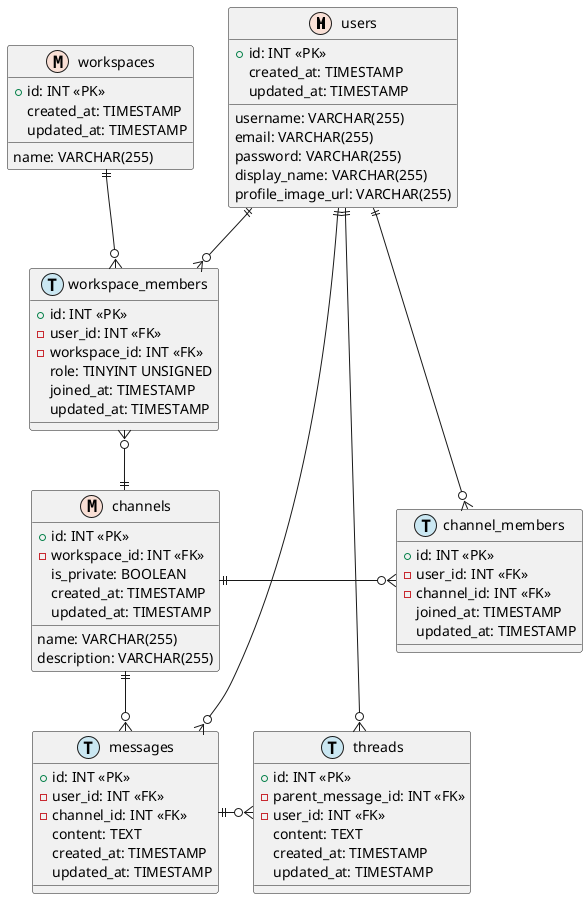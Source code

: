 @startuml

!define MASTER F9DFD5
!define TRANSACTION CAE7F2

entity "users" as users <<M,MASTER>> {
    + id: INT <<PK>>
    username: VARCHAR(255)
    email: VARCHAR(255)
    password: VARCHAR(255)
    display_name: VARCHAR(255)
    profile_image_url: VARCHAR(255)
    created_at: TIMESTAMP
    updated_at: TIMESTAMP
}

entity "workspaces" as workspaces <<M,MASTER>> {
    + id: INT <<PK>>
    name: VARCHAR(255)
    created_at: TIMESTAMP
    updated_at: TIMESTAMP
}

entity "workspace_members" as workspace_members <<T,TRANSACTION>> {
    + id: INT <<PK>>
    - user_id: INT <<FK>>
    - workspace_id: INT <<FK>>
    role: TINYINT UNSIGNED
    joined_at: TIMESTAMP
    updated_at: TIMESTAMP
}

entity "channels" as channels <<M,MASTER>> {
    + id: INT <<PK>>
    - workspace_id: INT <<FK>>
    name: VARCHAR(255)
    description: VARCHAR(255)
    is_private: BOOLEAN
    created_at: TIMESTAMP
    updated_at: TIMESTAMP
}

entity "channel_members" as channel_members <<T,TRANSACTION>> {
    + id: INT <<PK>>
    - user_id: INT <<FK>>
    - channel_id: INT <<FK>>
    joined_at: TIMESTAMP
    updated_at: TIMESTAMP
}

entity "messages" as messages <<T,TRANSACTION>> {
    + id: INT <<PK>>
    - user_id: INT <<FK>>
    - channel_id: INT <<FK>>
    content: TEXT
    created_at: TIMESTAMP
    updated_at: TIMESTAMP
}

entity "threads" as threads <<T,TRANSACTION>> {
    + id: INT <<PK>>
    - parent_message_id: INT <<FK>>
    - user_id: INT <<FK>>
    content: TEXT
    created_at: TIMESTAMP
    updated_at: TIMESTAMP
}

users ||-down-o{ workspace_members
workspaces ||-down-o{ workspace_members
workspace_members }o--|| channels
users ||--o{ channel_members
channels ||-right-o{ channel_members
users ||--o{ messages
channels ||--o{ messages
users ||--o{ threads
messages ||-right-o{ threads

@enduml
